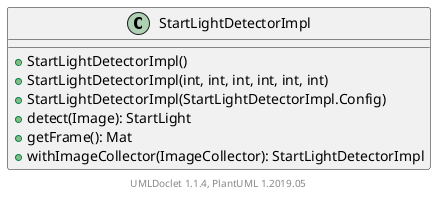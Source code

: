 @startuml

    class StartLightDetectorImpl [[StartLightDetectorImpl.html]] {
        +StartLightDetectorImpl()
        +StartLightDetectorImpl(int, int, int, int, int, int)
        +StartLightDetectorImpl(StartLightDetectorImpl.Config)
        +detect(Image): StartLight
        +getFrame(): Mat
        +withImageCollector(ImageCollector): StartLightDetectorImpl
    }


    center footer UMLDoclet 1.1.4, PlantUML 1.2019.05
@enduml
